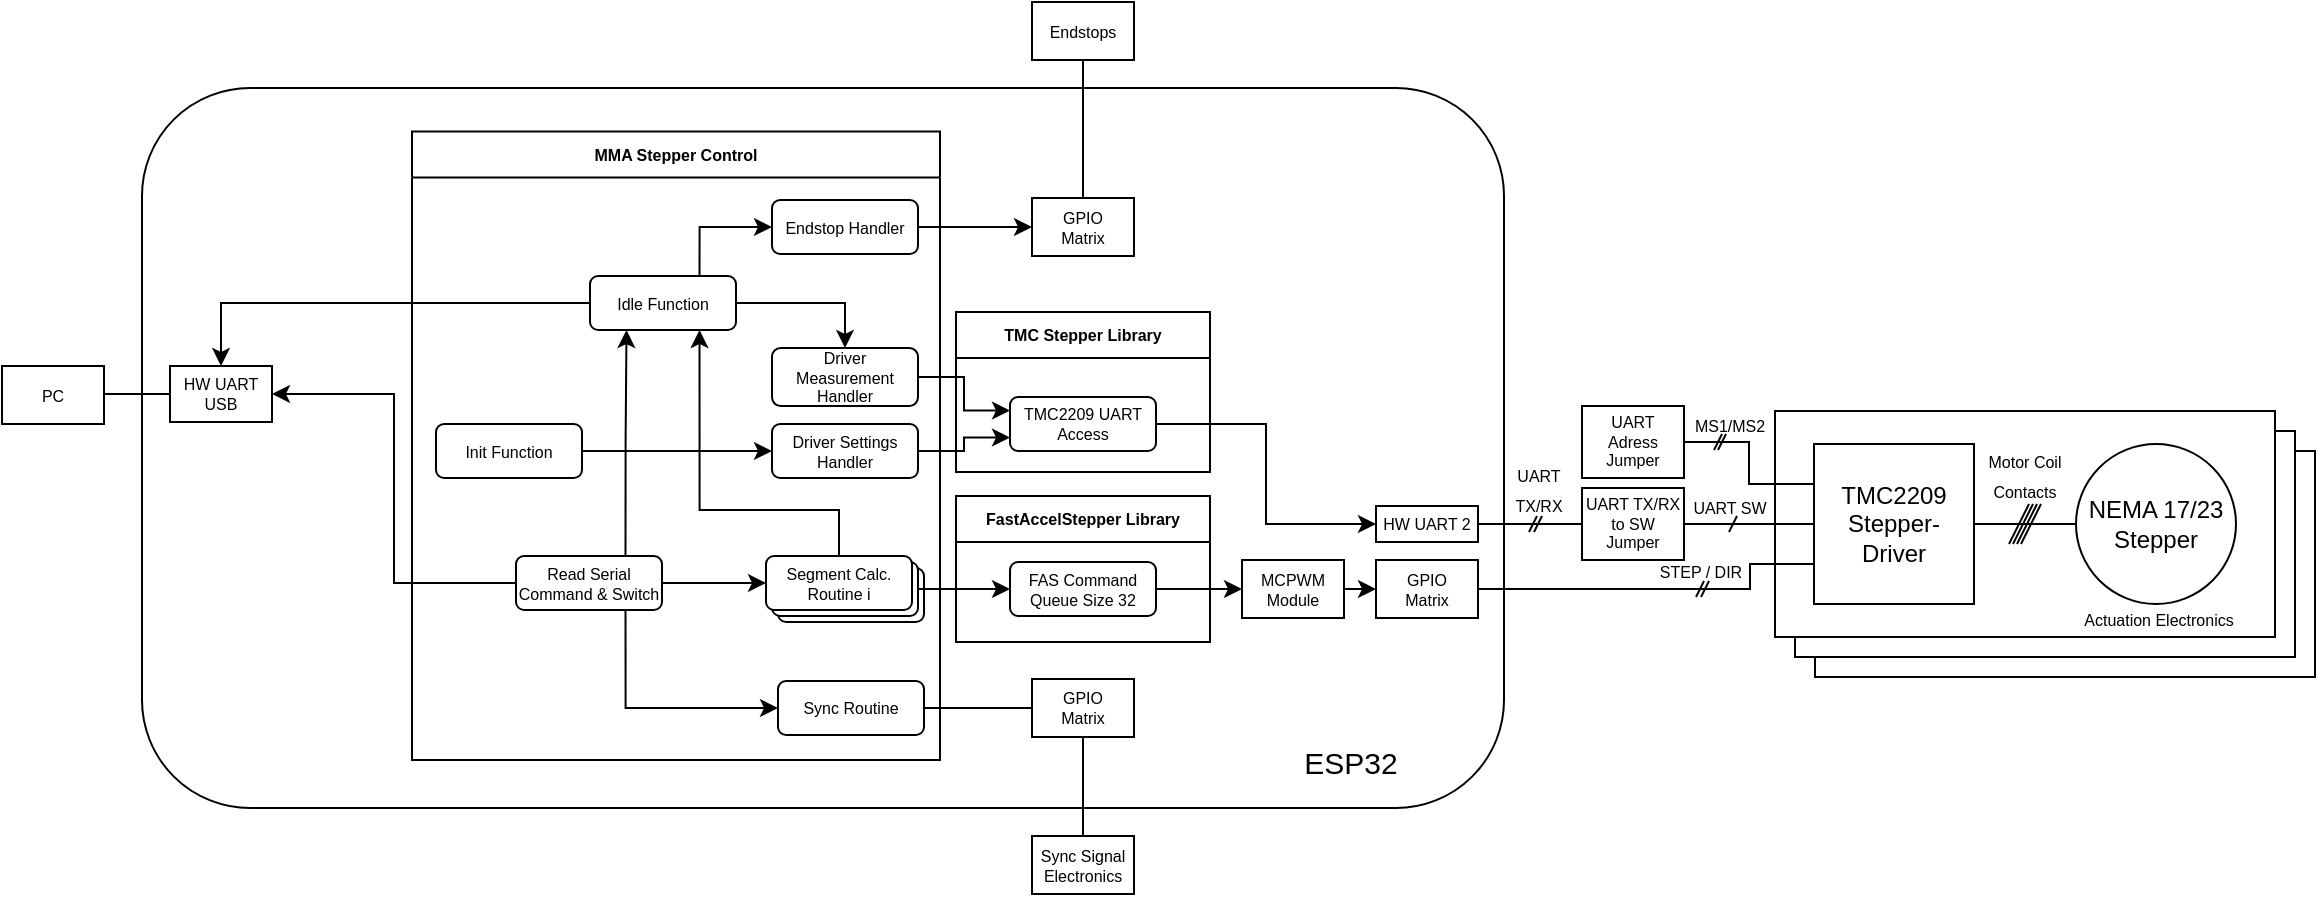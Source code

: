 <mxfile version="17.2.4" type="device"><diagram id="2aXLPV45GhxbGjS_AHd3" name="Page-1"><mxGraphModel dx="1046" dy="673" grid="0" gridSize="10" guides="1" tooltips="1" connect="1" arrows="1" fold="1" page="1" pageScale="1" pageWidth="827" pageHeight="1169" math="0" shadow="0"><root><mxCell id="0"/><mxCell id="1" parent="0"/><mxCell id="pf8w2Vi5GMzrBytms8a2-69" value="" style="rounded=0;whiteSpace=wrap;html=1;fontSize=8;" parent="1" vertex="1"><mxGeometry x="1387.5" y="439.5" width="250" height="113" as="geometry"/></mxCell><mxCell id="pf8w2Vi5GMzrBytms8a2-68" value="" style="rounded=0;whiteSpace=wrap;html=1;fontSize=8;" parent="1" vertex="1"><mxGeometry x="1377.5" y="429.5" width="250" height="113" as="geometry"/></mxCell><mxCell id="pf8w2Vi5GMzrBytms8a2-58" value="" style="rounded=1;whiteSpace=wrap;html=1;fontSize=8;" parent="1" vertex="1"><mxGeometry x="551" y="258" width="681" height="360" as="geometry"/></mxCell><mxCell id="pf8w2Vi5GMzrBytms8a2-9" value="" style="rounded=0;whiteSpace=wrap;html=1;fontSize=8;" parent="1" vertex="1"><mxGeometry x="1367.5" y="419.5" width="250" height="113" as="geometry"/></mxCell><mxCell id="pf8w2Vi5GMzrBytms8a2-1" value="NEMA 17/23&lt;br&gt;Stepper" style="ellipse;whiteSpace=wrap;html=1;aspect=fixed;" parent="1" vertex="1"><mxGeometry x="1518" y="436" width="80" height="80" as="geometry"/></mxCell><mxCell id="pf8w2Vi5GMzrBytms8a2-2" value="TMC2209&lt;br&gt;Stepper-&lt;br&gt;Driver" style="whiteSpace=wrap;html=1;aspect=fixed;" parent="1" vertex="1"><mxGeometry x="1387" y="436" width="80" height="80" as="geometry"/></mxCell><mxCell id="pf8w2Vi5GMzrBytms8a2-3" value="" style="endArrow=none;html=1;rounded=0;exitX=1;exitY=0.5;exitDx=0;exitDy=0;entryX=0;entryY=0.5;entryDx=0;entryDy=0;" parent="1" source="pf8w2Vi5GMzrBytms8a2-2" target="pf8w2Vi5GMzrBytms8a2-1" edge="1"><mxGeometry width="50" height="50" relative="1" as="geometry"><mxPoint x="1527" y="516" as="sourcePoint"/><mxPoint x="1577" y="466" as="targetPoint"/></mxGeometry></mxCell><mxCell id="pf8w2Vi5GMzrBytms8a2-4" value="" style="endArrow=none;html=1;rounded=0;" parent="1" edge="1"><mxGeometry width="50" height="50" relative="1" as="geometry"><mxPoint x="1486.5" y="486" as="sourcePoint"/><mxPoint x="1496.5" y="466" as="targetPoint"/></mxGeometry></mxCell><mxCell id="pf8w2Vi5GMzrBytms8a2-5" value="" style="endArrow=none;html=1;rounded=0;" parent="1" edge="1"><mxGeometry width="50" height="50" relative="1" as="geometry"><mxPoint x="1484.5" y="486" as="sourcePoint"/><mxPoint x="1494.5" y="466" as="targetPoint"/></mxGeometry></mxCell><mxCell id="pf8w2Vi5GMzrBytms8a2-6" value="" style="endArrow=none;html=1;rounded=0;" parent="1" edge="1"><mxGeometry width="50" height="50" relative="1" as="geometry"><mxPoint x="1488.5" y="486" as="sourcePoint"/><mxPoint x="1498.5" y="466" as="targetPoint"/></mxGeometry></mxCell><mxCell id="pf8w2Vi5GMzrBytms8a2-7" value="" style="endArrow=none;html=1;rounded=0;" parent="1" edge="1"><mxGeometry width="50" height="50" relative="1" as="geometry"><mxPoint x="1490.5" y="486" as="sourcePoint"/><mxPoint x="1500.5" y="466" as="targetPoint"/></mxGeometry></mxCell><mxCell id="pf8w2Vi5GMzrBytms8a2-8" value="&lt;font style=&quot;font-size: 8px ; line-height: 0.2&quot;&gt;Motor Coil Contacts&lt;/font&gt;" style="text;html=1;strokeColor=none;fillColor=none;align=center;verticalAlign=middle;whiteSpace=wrap;rounded=0;" parent="1" vertex="1"><mxGeometry x="1472" y="440" width="41" height="22" as="geometry"/></mxCell><mxCell id="pf8w2Vi5GMzrBytms8a2-10" value="Actuation Electronics" style="text;html=1;strokeColor=none;fillColor=none;align=center;verticalAlign=middle;whiteSpace=wrap;rounded=0;fontSize=8;" parent="1" vertex="1"><mxGeometry x="1516" y="516" width="87" height="16" as="geometry"/></mxCell><mxCell id="pf8w2Vi5GMzrBytms8a2-12" value="" style="endArrow=none;html=1;rounded=0;fontSize=8;exitX=0;exitY=0.5;exitDx=0;exitDy=0;entryX=1;entryY=0.5;entryDx=0;entryDy=0;" parent="1" source="pf8w2Vi5GMzrBytms8a2-2" target="pf8w2Vi5GMzrBytms8a2-39" edge="1"><mxGeometry width="50" height="50" relative="1" as="geometry"><mxPoint x="1381" y="476" as="sourcePoint"/><mxPoint x="1314" y="476" as="targetPoint"/></mxGeometry></mxCell><mxCell id="pf8w2Vi5GMzrBytms8a2-35" value="" style="endArrow=none;html=1;rounded=0;" parent="1" edge="1"><mxGeometry width="50" height="50" relative="1" as="geometry"><mxPoint x="1344.5" y="480" as="sourcePoint"/><mxPoint x="1348.5" y="472" as="targetPoint"/></mxGeometry></mxCell><mxCell id="pf8w2Vi5GMzrBytms8a2-38" value="&lt;font style=&quot;font-size: 8px ; line-height: 0.2&quot;&gt;UART SW&lt;/font&gt;" style="text;html=1;strokeColor=none;fillColor=none;align=center;verticalAlign=middle;whiteSpace=wrap;rounded=0;" parent="1" vertex="1"><mxGeometry x="1325" y="462" width="40" height="10.5" as="geometry"/></mxCell><mxCell id="pf8w2Vi5GMzrBytms8a2-39" value="UART TX/RX to SW&lt;br&gt;Jumper" style="rounded=0;whiteSpace=wrap;html=1;fontSize=8;" parent="1" vertex="1"><mxGeometry x="1271" y="458" width="51" height="36" as="geometry"/></mxCell><mxCell id="pf8w2Vi5GMzrBytms8a2-40" value="" style="endArrow=none;html=1;rounded=0;fontSize=8;exitX=0;exitY=0.5;exitDx=0;exitDy=0;entryX=1;entryY=0.5;entryDx=0;entryDy=0;" parent="1" source="pf8w2Vi5GMzrBytms8a2-39" target="pf8w2Vi5GMzrBytms8a2-59" edge="1"><mxGeometry width="50" height="50" relative="1" as="geometry"><mxPoint x="1248" y="476" as="sourcePoint"/><mxPoint x="1237" y="476" as="targetPoint"/></mxGeometry></mxCell><mxCell id="pf8w2Vi5GMzrBytms8a2-41" value="" style="endArrow=none;html=1;rounded=0;" parent="1" edge="1"><mxGeometry width="50" height="50" relative="1" as="geometry"><mxPoint x="1244.5" y="480" as="sourcePoint"/><mxPoint x="1248.5" y="472" as="targetPoint"/></mxGeometry></mxCell><mxCell id="pf8w2Vi5GMzrBytms8a2-42" value="&lt;font style=&quot;font-size: 8px ; line-height: 0.2&quot;&gt;UART&lt;br&gt;TX/RX&lt;/font&gt;" style="text;html=1;strokeColor=none;fillColor=none;align=center;verticalAlign=middle;whiteSpace=wrap;rounded=0;" parent="1" vertex="1"><mxGeometry x="1235" y="453" width="29" height="10.5" as="geometry"/></mxCell><mxCell id="pf8w2Vi5GMzrBytms8a2-43" value="" style="endArrow=none;html=1;rounded=0;" parent="1" edge="1"><mxGeometry width="50" height="50" relative="1" as="geometry"><mxPoint x="1247" y="480" as="sourcePoint"/><mxPoint x="1251" y="472" as="targetPoint"/></mxGeometry></mxCell><mxCell id="pf8w2Vi5GMzrBytms8a2-49" value="" style="endArrow=none;html=1;rounded=0;" parent="1" edge="1"><mxGeometry width="50" height="50" relative="1" as="geometry"><mxPoint x="1339" y="439" as="sourcePoint"/><mxPoint x="1343" y="431" as="targetPoint"/></mxGeometry></mxCell><mxCell id="pf8w2Vi5GMzrBytms8a2-50" value="&lt;font style=&quot;font-size: 8px ; line-height: 0.2&quot;&gt;MS1/MS2&lt;/font&gt;" style="text;html=1;strokeColor=none;fillColor=none;align=center;verticalAlign=middle;whiteSpace=wrap;rounded=0;" parent="1" vertex="1"><mxGeometry x="1325" y="421" width="40" height="10.5" as="geometry"/></mxCell><mxCell id="pf8w2Vi5GMzrBytms8a2-52" style="edgeStyle=orthogonalEdgeStyle;rounded=0;orthogonalLoop=1;jettySize=auto;html=1;exitX=1;exitY=0.5;exitDx=0;exitDy=0;entryX=0;entryY=0.25;entryDx=0;entryDy=0;fontSize=8;endArrow=none;endFill=0;" parent="1" source="pf8w2Vi5GMzrBytms8a2-51" target="pf8w2Vi5GMzrBytms8a2-2" edge="1"><mxGeometry relative="1" as="geometry"/></mxCell><mxCell id="pf8w2Vi5GMzrBytms8a2-51" value="UART&lt;br&gt;Adress&lt;br&gt;Jumper" style="rounded=0;whiteSpace=wrap;html=1;fontSize=8;" parent="1" vertex="1"><mxGeometry x="1271" y="417" width="51" height="36" as="geometry"/></mxCell><mxCell id="pf8w2Vi5GMzrBytms8a2-53" value="" style="endArrow=none;html=1;rounded=0;" parent="1" edge="1"><mxGeometry width="50" height="50" relative="1" as="geometry"><mxPoint x="1337" y="439" as="sourcePoint"/><mxPoint x="1341" y="431" as="targetPoint"/></mxGeometry></mxCell><mxCell id="pf8w2Vi5GMzrBytms8a2-54" value="" style="endArrow=none;html=1;rounded=0;fontSize=8;exitX=0;exitY=0.75;exitDx=0;exitDy=0;edgeStyle=orthogonalEdgeStyle;entryX=1;entryY=0.5;entryDx=0;entryDy=0;" parent="1" source="pf8w2Vi5GMzrBytms8a2-2" target="pf8w2Vi5GMzrBytms8a2-63" edge="1"><mxGeometry width="50" height="50" relative="1" as="geometry"><mxPoint x="1358" y="503.0" as="sourcePoint"/><mxPoint x="1292" y="503.0" as="targetPoint"/><Array as="points"><mxPoint x="1355" y="496"/><mxPoint x="1355" y="509"/></Array></mxGeometry></mxCell><mxCell id="pf8w2Vi5GMzrBytms8a2-55" value="" style="endArrow=none;html=1;rounded=0;" parent="1" edge="1"><mxGeometry width="50" height="50" relative="1" as="geometry"><mxPoint x="1328" y="512.5" as="sourcePoint"/><mxPoint x="1332" y="504.5" as="targetPoint"/></mxGeometry></mxCell><mxCell id="pf8w2Vi5GMzrBytms8a2-56" value="&lt;font style=&quot;font-size: 8px ; line-height: 0.2&quot;&gt;STEP / DIR&lt;/font&gt;" style="text;html=1;strokeColor=none;fillColor=none;align=center;verticalAlign=middle;whiteSpace=wrap;rounded=0;" parent="1" vertex="1"><mxGeometry x="1305" y="494" width="51" height="10.5" as="geometry"/></mxCell><mxCell id="pf8w2Vi5GMzrBytms8a2-57" value="" style="endArrow=none;html=1;rounded=0;" parent="1" edge="1"><mxGeometry width="50" height="50" relative="1" as="geometry"><mxPoint x="1330.5" y="512.5" as="sourcePoint"/><mxPoint x="1334.5" y="504.5" as="targetPoint"/></mxGeometry></mxCell><mxCell id="pf8w2Vi5GMzrBytms8a2-59" value="HW UART 2" style="rounded=0;whiteSpace=wrap;html=1;fontSize=8;" parent="1" vertex="1"><mxGeometry x="1168" y="467" width="51" height="18" as="geometry"/></mxCell><mxCell id="pf8w2Vi5GMzrBytms8a2-63" value="GPIO&lt;br&gt;Matrix" style="rounded=0;whiteSpace=wrap;html=1;fontSize=8;" parent="1" vertex="1"><mxGeometry x="1168" y="494" width="51" height="29" as="geometry"/></mxCell><mxCell id="pf8w2Vi5GMzrBytms8a2-67" style="edgeStyle=orthogonalEdgeStyle;rounded=0;orthogonalLoop=1;jettySize=auto;html=1;exitX=1;exitY=0.5;exitDx=0;exitDy=0;entryX=0;entryY=0.5;entryDx=0;entryDy=0;fontSize=8;endArrow=classic;endFill=1;" parent="1" source="pf8w2Vi5GMzrBytms8a2-65" target="pf8w2Vi5GMzrBytms8a2-63" edge="1"><mxGeometry relative="1" as="geometry"/></mxCell><mxCell id="pf8w2Vi5GMzrBytms8a2-65" value="MCPWM&lt;br&gt;Module" style="rounded=0;whiteSpace=wrap;html=1;fontSize=8;" parent="1" vertex="1"><mxGeometry x="1101" y="494" width="51" height="29" as="geometry"/></mxCell><mxCell id="pf8w2Vi5GMzrBytms8a2-70" value="FastAccelStepper Library" style="swimlane;fontSize=8;" parent="1" vertex="1"><mxGeometry x="958" y="462" width="127" height="73" as="geometry"/></mxCell><mxCell id="pf8w2Vi5GMzrBytms8a2-72" style="edgeStyle=orthogonalEdgeStyle;rounded=0;orthogonalLoop=1;jettySize=auto;html=1;exitX=1;exitY=0.5;exitDx=0;exitDy=0;entryX=0;entryY=0.5;entryDx=0;entryDy=0;fontSize=8;endArrow=classic;endFill=1;" parent="1" source="pf8w2Vi5GMzrBytms8a2-71" target="pf8w2Vi5GMzrBytms8a2-65" edge="1"><mxGeometry relative="1" as="geometry"/></mxCell><mxCell id="pf8w2Vi5GMzrBytms8a2-71" value="FAS Command Queue Size 32" style="rounded=1;whiteSpace=wrap;html=1;fontSize=8;" parent="1" vertex="1"><mxGeometry x="985" y="495" width="73" height="27" as="geometry"/></mxCell><mxCell id="pf8w2Vi5GMzrBytms8a2-75" value="TMC Stepper Library" style="swimlane;fontSize=8;" parent="1" vertex="1"><mxGeometry x="958" y="370" width="127" height="80" as="geometry"/></mxCell><mxCell id="pf8w2Vi5GMzrBytms8a2-76" value="TMC2209 UART&lt;br&gt;Access" style="rounded=1;whiteSpace=wrap;html=1;fontSize=8;" parent="pf8w2Vi5GMzrBytms8a2-75" vertex="1"><mxGeometry x="27" y="42.5" width="73" height="27" as="geometry"/></mxCell><mxCell id="pf8w2Vi5GMzrBytms8a2-77" style="edgeStyle=orthogonalEdgeStyle;rounded=0;orthogonalLoop=1;jettySize=auto;html=1;exitX=1;exitY=0.5;exitDx=0;exitDy=0;entryX=0;entryY=0.5;entryDx=0;entryDy=0;fontSize=8;endArrow=classic;endFill=1;" parent="1" source="pf8w2Vi5GMzrBytms8a2-76" target="pf8w2Vi5GMzrBytms8a2-59" edge="1"><mxGeometry relative="1" as="geometry"/></mxCell><mxCell id="pf8w2Vi5GMzrBytms8a2-115" style="edgeStyle=orthogonalEdgeStyle;rounded=0;orthogonalLoop=1;jettySize=auto;html=1;exitX=0;exitY=0.5;exitDx=0;exitDy=0;entryX=1;entryY=0.5;entryDx=0;entryDy=0;fontSize=15;endArrow=none;endFill=0;" parent="1" source="pf8w2Vi5GMzrBytms8a2-78" target="pf8w2Vi5GMzrBytms8a2-114" edge="1"><mxGeometry relative="1" as="geometry"/></mxCell><mxCell id="pf8w2Vi5GMzrBytms8a2-78" value="HW UART USB" style="rounded=0;whiteSpace=wrap;html=1;fontSize=8;" parent="1" vertex="1"><mxGeometry x="565" y="397" width="51" height="28" as="geometry"/></mxCell><mxCell id="pf8w2Vi5GMzrBytms8a2-79" value="MMA Stepper Control" style="swimlane;fontSize=8;" parent="1" vertex="1"><mxGeometry x="686" y="279.75" width="264" height="314.25" as="geometry"/></mxCell><mxCell id="pf8w2Vi5GMzrBytms8a2-84" style="edgeStyle=orthogonalEdgeStyle;rounded=0;orthogonalLoop=1;jettySize=auto;html=1;exitX=0;exitY=0.5;exitDx=0;exitDy=0;entryX=1;entryY=0.5;entryDx=0;entryDy=0;fontSize=8;endArrow=classic;endFill=1;" parent="1" source="pf8w2Vi5GMzrBytms8a2-83" target="pf8w2Vi5GMzrBytms8a2-78" edge="1"><mxGeometry relative="1" as="geometry"><mxPoint x="778.0" y="410.5" as="targetPoint"/></mxGeometry></mxCell><mxCell id="pf8w2Vi5GMzrBytms8a2-109" style="edgeStyle=orthogonalEdgeStyle;rounded=0;orthogonalLoop=1;jettySize=auto;html=1;exitX=0.5;exitY=1;exitDx=0;exitDy=0;entryX=0.5;entryY=0;entryDx=0;entryDy=0;fontSize=8;endArrow=none;endFill=0;" parent="1" source="pf8w2Vi5GMzrBytms8a2-100" target="pf8w2Vi5GMzrBytms8a2-108" edge="1"><mxGeometry relative="1" as="geometry"/></mxCell><mxCell id="pf8w2Vi5GMzrBytms8a2-100" value="GPIO&lt;br&gt;Matrix" style="rounded=0;whiteSpace=wrap;html=1;fontSize=8;" parent="1" vertex="1"><mxGeometry x="996" y="553.5" width="51" height="29" as="geometry"/></mxCell><mxCell id="l5eHZqCkkHeeO3L6YnUu-6" style="edgeStyle=orthogonalEdgeStyle;rounded=0;orthogonalLoop=1;jettySize=auto;html=1;exitX=1;exitY=0.5;exitDx=0;exitDy=0;entryX=0;entryY=0.5;entryDx=0;entryDy=0;" edge="1" parent="1" source="pf8w2Vi5GMzrBytms8a2-102" target="pf8w2Vi5GMzrBytms8a2-106"><mxGeometry relative="1" as="geometry"/></mxCell><mxCell id="pf8w2Vi5GMzrBytms8a2-102" value="Endstop Handler" style="rounded=1;whiteSpace=wrap;html=1;fontSize=8;" parent="1" vertex="1"><mxGeometry x="866" y="314" width="73" height="27" as="geometry"/></mxCell><mxCell id="l5eHZqCkkHeeO3L6YnUu-5" style="rounded=0;orthogonalLoop=1;jettySize=auto;html=1;exitX=0.5;exitY=0;exitDx=0;exitDy=0;entryX=0.5;entryY=1;entryDx=0;entryDy=0;endArrow=none;endFill=0;" edge="1" parent="1" source="pf8w2Vi5GMzrBytms8a2-106" target="pf8w2Vi5GMzrBytms8a2-110"><mxGeometry relative="1" as="geometry"/></mxCell><mxCell id="pf8w2Vi5GMzrBytms8a2-106" value="GPIO&lt;br&gt;Matrix" style="rounded=0;whiteSpace=wrap;html=1;fontSize=8;" parent="1" vertex="1"><mxGeometry x="996" y="313" width="51" height="29" as="geometry"/></mxCell><mxCell id="pf8w2Vi5GMzrBytms8a2-108" value="Sync Signal Electronics" style="rounded=0;whiteSpace=wrap;html=1;fontSize=8;" parent="1" vertex="1"><mxGeometry x="996" y="632" width="51" height="29" as="geometry"/></mxCell><mxCell id="pf8w2Vi5GMzrBytms8a2-110" value="Endstops" style="rounded=0;whiteSpace=wrap;html=1;fontSize=8;" parent="1" vertex="1"><mxGeometry x="996" y="215" width="51" height="29" as="geometry"/></mxCell><mxCell id="pf8w2Vi5GMzrBytms8a2-112" value="&lt;font style=&quot;font-size: 15px&quot;&gt;ESP32&lt;/font&gt;" style="text;html=1;strokeColor=none;fillColor=none;align=center;verticalAlign=middle;whiteSpace=wrap;rounded=0;fontSize=8;" parent="1" vertex="1"><mxGeometry x="1112" y="587" width="87" height="16" as="geometry"/></mxCell><mxCell id="pf8w2Vi5GMzrBytms8a2-114" value="PC" style="rounded=0;whiteSpace=wrap;html=1;fontSize=8;" parent="1" vertex="1"><mxGeometry x="481" y="397" width="51" height="29" as="geometry"/></mxCell><mxCell id="l5eHZqCkkHeeO3L6YnUu-17" style="edgeStyle=orthogonalEdgeStyle;rounded=0;orthogonalLoop=1;jettySize=auto;html=1;exitX=1;exitY=0.5;exitDx=0;exitDy=0;entryX=0;entryY=0.5;entryDx=0;entryDy=0;" edge="1" parent="1" source="pf8w2Vi5GMzrBytms8a2-83" target="l5eHZqCkkHeeO3L6YnUu-1"><mxGeometry relative="1" as="geometry"/></mxCell><mxCell id="l5eHZqCkkHeeO3L6YnUu-18" style="edgeStyle=orthogonalEdgeStyle;rounded=0;orthogonalLoop=1;jettySize=auto;html=1;exitX=0.75;exitY=0;exitDx=0;exitDy=0;entryX=0.25;entryY=1;entryDx=0;entryDy=0;" edge="1" parent="1" source="pf8w2Vi5GMzrBytms8a2-83" target="l5eHZqCkkHeeO3L6YnUu-12"><mxGeometry relative="1" as="geometry"/></mxCell><mxCell id="l5eHZqCkkHeeO3L6YnUu-20" style="edgeStyle=orthogonalEdgeStyle;rounded=0;orthogonalLoop=1;jettySize=auto;html=1;exitX=0.75;exitY=1;exitDx=0;exitDy=0;entryX=0;entryY=0.5;entryDx=0;entryDy=0;endArrow=classic;endFill=1;" edge="1" parent="1" source="pf8w2Vi5GMzrBytms8a2-83" target="pf8w2Vi5GMzrBytms8a2-98"><mxGeometry relative="1" as="geometry"/></mxCell><mxCell id="pf8w2Vi5GMzrBytms8a2-83" value="Read Serial Command &amp;amp; Switch" style="rounded=1;whiteSpace=wrap;html=1;fontSize=8;" parent="1" vertex="1"><mxGeometry x="738" y="492" width="73" height="27" as="geometry"/></mxCell><mxCell id="l5eHZqCkkHeeO3L6YnUu-10" style="edgeStyle=orthogonalEdgeStyle;rounded=0;orthogonalLoop=1;jettySize=auto;html=1;exitX=1;exitY=0.5;exitDx=0;exitDy=0;entryX=0;entryY=0.75;entryDx=0;entryDy=0;" edge="1" parent="1" source="pf8w2Vi5GMzrBytms8a2-93" target="pf8w2Vi5GMzrBytms8a2-76"><mxGeometry relative="1" as="geometry"/></mxCell><mxCell id="pf8w2Vi5GMzrBytms8a2-93" value="Driver Settings Handler" style="rounded=1;whiteSpace=wrap;html=1;fontSize=8;" parent="1" vertex="1"><mxGeometry x="866" y="426" width="73" height="27" as="geometry"/></mxCell><mxCell id="l5eHZqCkkHeeO3L6YnUu-21" style="edgeStyle=orthogonalEdgeStyle;rounded=0;orthogonalLoop=1;jettySize=auto;html=1;exitX=1;exitY=0.5;exitDx=0;exitDy=0;entryX=0;entryY=0.5;entryDx=0;entryDy=0;endArrow=none;endFill=0;" edge="1" parent="1" source="pf8w2Vi5GMzrBytms8a2-98" target="pf8w2Vi5GMzrBytms8a2-100"><mxGeometry relative="1" as="geometry"/></mxCell><mxCell id="pf8w2Vi5GMzrBytms8a2-98" value="Sync Routine" style="rounded=1;whiteSpace=wrap;html=1;fontSize=8;" parent="1" vertex="1"><mxGeometry x="869" y="554.5" width="73" height="27" as="geometry"/></mxCell><mxCell id="l5eHZqCkkHeeO3L6YnUu-3" value="" style="rounded=1;whiteSpace=wrap;html=1;fontSize=8;" vertex="1" parent="1"><mxGeometry x="869" y="498" width="73" height="27" as="geometry"/></mxCell><mxCell id="l5eHZqCkkHeeO3L6YnUu-4" style="edgeStyle=orthogonalEdgeStyle;rounded=0;orthogonalLoop=1;jettySize=auto;html=1;exitX=1;exitY=0.5;exitDx=0;exitDy=0;" edge="1" parent="1" source="l5eHZqCkkHeeO3L6YnUu-2" target="pf8w2Vi5GMzrBytms8a2-71"><mxGeometry relative="1" as="geometry"/></mxCell><mxCell id="l5eHZqCkkHeeO3L6YnUu-2" value="" style="rounded=1;whiteSpace=wrap;html=1;fontSize=8;" vertex="1" parent="1"><mxGeometry x="866" y="495" width="73" height="27" as="geometry"/></mxCell><mxCell id="l5eHZqCkkHeeO3L6YnUu-16" style="edgeStyle=orthogonalEdgeStyle;rounded=0;orthogonalLoop=1;jettySize=auto;html=1;exitX=0.5;exitY=0;exitDx=0;exitDy=0;entryX=0.75;entryY=1;entryDx=0;entryDy=0;" edge="1" parent="1" source="l5eHZqCkkHeeO3L6YnUu-1" target="l5eHZqCkkHeeO3L6YnUu-12"><mxGeometry relative="1" as="geometry"><Array as="points"><mxPoint x="900" y="469"/><mxPoint x="830" y="469"/></Array></mxGeometry></mxCell><mxCell id="l5eHZqCkkHeeO3L6YnUu-1" value="Segment Calc. Routine i" style="rounded=1;whiteSpace=wrap;html=1;fontSize=8;" vertex="1" parent="1"><mxGeometry x="863" y="492" width="73" height="27" as="geometry"/></mxCell><mxCell id="l5eHZqCkkHeeO3L6YnUu-11" style="edgeStyle=orthogonalEdgeStyle;rounded=0;orthogonalLoop=1;jettySize=auto;html=1;exitX=1;exitY=0.5;exitDx=0;exitDy=0;entryX=0;entryY=0.25;entryDx=0;entryDy=0;" edge="1" parent="1" source="l5eHZqCkkHeeO3L6YnUu-7" target="pf8w2Vi5GMzrBytms8a2-76"><mxGeometry relative="1" as="geometry"/></mxCell><mxCell id="l5eHZqCkkHeeO3L6YnUu-7" value="Driver Measurement Handler" style="rounded=1;whiteSpace=wrap;html=1;fontSize=8;" vertex="1" parent="1"><mxGeometry x="866" y="388" width="73" height="29" as="geometry"/></mxCell><mxCell id="l5eHZqCkkHeeO3L6YnUu-13" style="edgeStyle=orthogonalEdgeStyle;rounded=0;orthogonalLoop=1;jettySize=auto;html=1;exitX=0.75;exitY=0;exitDx=0;exitDy=0;entryX=0;entryY=0.5;entryDx=0;entryDy=0;" edge="1" parent="1" source="l5eHZqCkkHeeO3L6YnUu-12" target="pf8w2Vi5GMzrBytms8a2-102"><mxGeometry relative="1" as="geometry"/></mxCell><mxCell id="l5eHZqCkkHeeO3L6YnUu-14" style="edgeStyle=orthogonalEdgeStyle;rounded=0;orthogonalLoop=1;jettySize=auto;html=1;exitX=1;exitY=0.5;exitDx=0;exitDy=0;entryX=0.5;entryY=0;entryDx=0;entryDy=0;" edge="1" parent="1" source="l5eHZqCkkHeeO3L6YnUu-12" target="l5eHZqCkkHeeO3L6YnUu-7"><mxGeometry relative="1" as="geometry"/></mxCell><mxCell id="l5eHZqCkkHeeO3L6YnUu-15" style="edgeStyle=orthogonalEdgeStyle;rounded=0;orthogonalLoop=1;jettySize=auto;html=1;exitX=0;exitY=0.5;exitDx=0;exitDy=0;entryX=0.5;entryY=0;entryDx=0;entryDy=0;" edge="1" parent="1" source="l5eHZqCkkHeeO3L6YnUu-12" target="pf8w2Vi5GMzrBytms8a2-78"><mxGeometry relative="1" as="geometry"/></mxCell><mxCell id="l5eHZqCkkHeeO3L6YnUu-12" value="Idle Function" style="rounded=1;whiteSpace=wrap;html=1;fontSize=8;" vertex="1" parent="1"><mxGeometry x="775" y="352" width="73" height="27" as="geometry"/></mxCell><mxCell id="l5eHZqCkkHeeO3L6YnUu-23" style="edgeStyle=orthogonalEdgeStyle;rounded=0;orthogonalLoop=1;jettySize=auto;html=1;exitX=1;exitY=0.5;exitDx=0;exitDy=0;entryX=0;entryY=0.5;entryDx=0;entryDy=0;endArrow=classic;endFill=1;" edge="1" parent="1" source="l5eHZqCkkHeeO3L6YnUu-22" target="pf8w2Vi5GMzrBytms8a2-93"><mxGeometry relative="1" as="geometry"/></mxCell><mxCell id="l5eHZqCkkHeeO3L6YnUu-22" value="Init Function" style="rounded=1;whiteSpace=wrap;html=1;fontSize=8;" vertex="1" parent="1"><mxGeometry x="698" y="426" width="73" height="27" as="geometry"/></mxCell></root></mxGraphModel></diagram></mxfile>